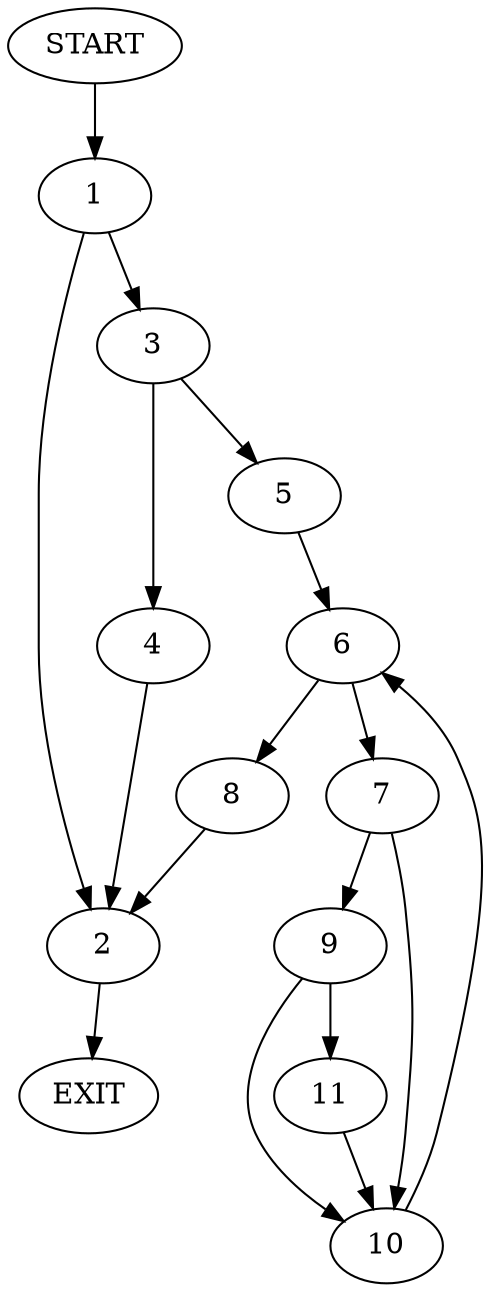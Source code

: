 digraph {
0 [label="START"];
1;
2;
3;
4;
5;
6;
7;
8;
9;
10;
11;
12 [label="EXIT"];
0 -> 1;
1 -> 2;
1 -> 3;
2 -> 12;
3 -> 4;
3 -> 5;
4 -> 2;
5 -> 6;
6 -> 7;
6 -> 8;
8 -> 2;
7 -> 9;
7 -> 10;
10 -> 6;
9 -> 10;
9 -> 11;
11 -> 10;
}